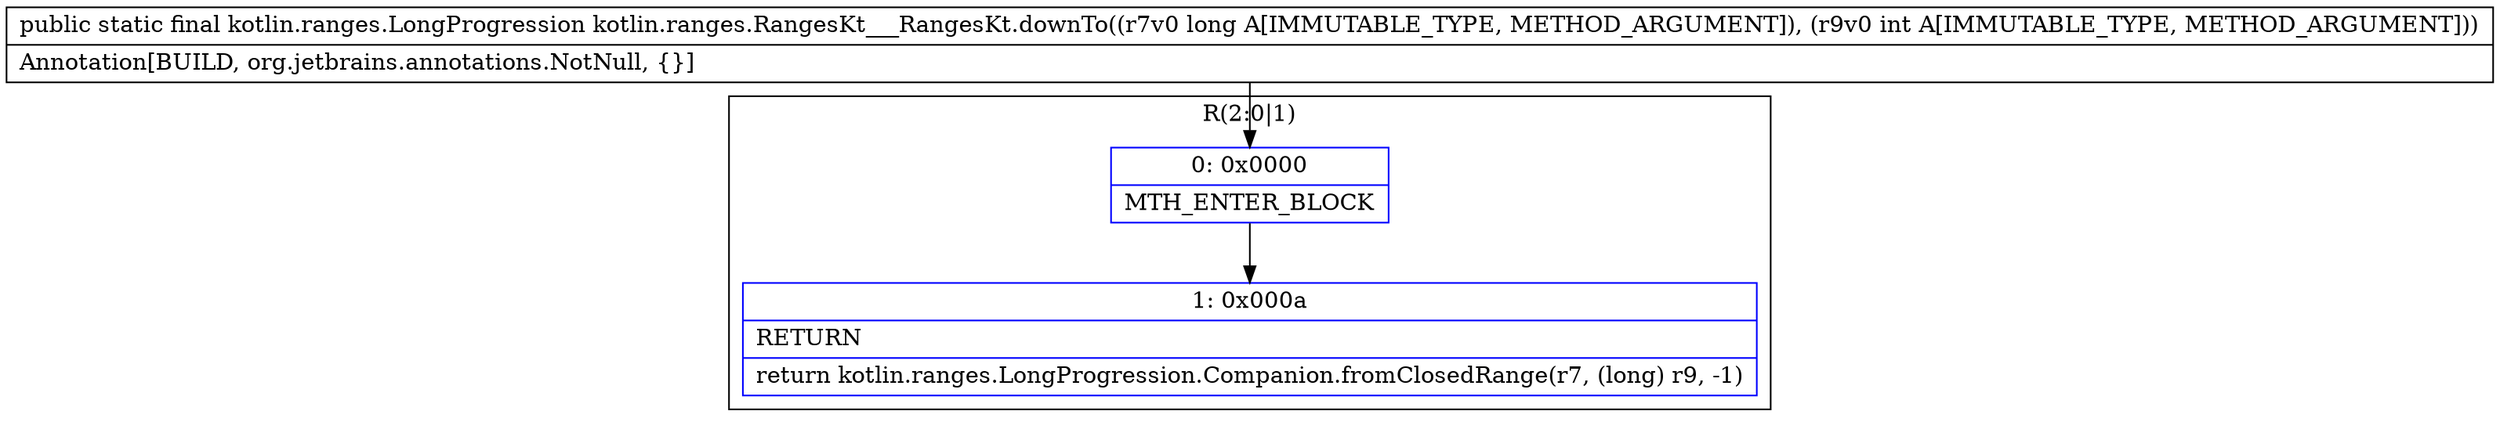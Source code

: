 digraph "CFG forkotlin.ranges.RangesKt___RangesKt.downTo(JI)Lkotlin\/ranges\/LongProgression;" {
subgraph cluster_Region_434156394 {
label = "R(2:0|1)";
node [shape=record,color=blue];
Node_0 [shape=record,label="{0\:\ 0x0000|MTH_ENTER_BLOCK\l}"];
Node_1 [shape=record,label="{1\:\ 0x000a|RETURN\l|return kotlin.ranges.LongProgression.Companion.fromClosedRange(r7, (long) r9, \-1)\l}"];
}
MethodNode[shape=record,label="{public static final kotlin.ranges.LongProgression kotlin.ranges.RangesKt___RangesKt.downTo((r7v0 long A[IMMUTABLE_TYPE, METHOD_ARGUMENT]), (r9v0 int A[IMMUTABLE_TYPE, METHOD_ARGUMENT]))  | Annotation[BUILD, org.jetbrains.annotations.NotNull, \{\}]\l}"];
MethodNode -> Node_0;
Node_0 -> Node_1;
}

